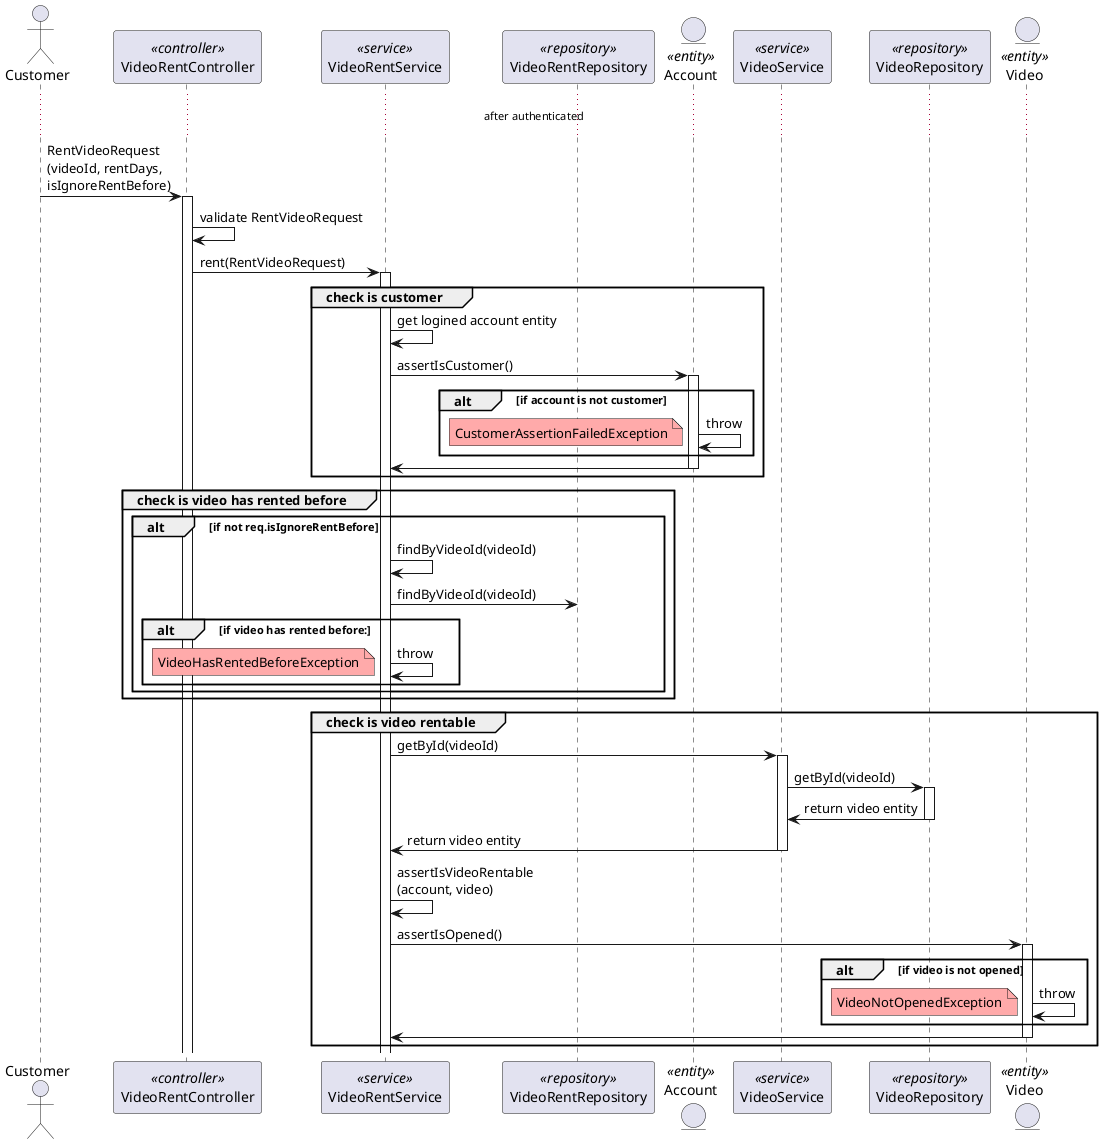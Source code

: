 @startuml

actor customer as "Customer"
participant videoRentController as "VideoRentController" <<controller>>
participant videoRentService as "VideoRentService" <<service>>
participant videoRentRepository as "VideoRentRepository" <<repository>>
entity account as "Account" <<entity>>
participant videoService as "VideoService" <<service>>
participant videoRepository as "VideoRepository" <<repository>>
entity video as "Video" <<entity>>

... after authenticated ...

customer -> videoRentController: RentVideoRequest\n(videoId, rentDays, \nisIgnoreRentBefore)
activate videoRentController

videoRentController -> videoRentController: validate RentVideoRequest

videoRentController -> videoRentService: rent(RentVideoRequest)
activate videoRentService

group check is customer
    videoRentService -> videoRentService: get logined account entity
    videoRentService -> account: assertIsCustomer()
    activate account

    alt if account is not customer
        account -> account: throw
        note left #ffaaaa: CustomerAssertionFailedException
    end

    videoRentService <- account:
    deactivate account
end

group check is video has rented before
    alt if not req.isIgnoreRentBefore
        videoRentService -> videoRentService: findByVideoId(videoId)
        videoRentService -> videoRentRepository: findByVideoId(videoId)
        alt if video has rented before:
            videoRentService -> videoRentService: throw
            note left #ffaaaa: VideoHasRentedBeforeException
        end
    end
end

group check is video rentable
    videoRentService -> videoService: getById(videoId)
    activate videoService
    videoService -> videoRepository: getById(videoId)
    activate videoRepository

    videoService <- videoRepository: return video entity
    deactivate videoRepository
    videoRentService <- videoService: return video entity
    deactivate videoService

    videoRentService -> videoRentService: assertIsVideoRentable\n(account, video)
    videoRentService -> video: assertIsOpened()
    activate video

    alt if video is not opened
        video -> video: throw
        note left #ffaaaa: VideoNotOpenedException
    end

    videoRentService <- video:
    deactivate video
end

@enduml
